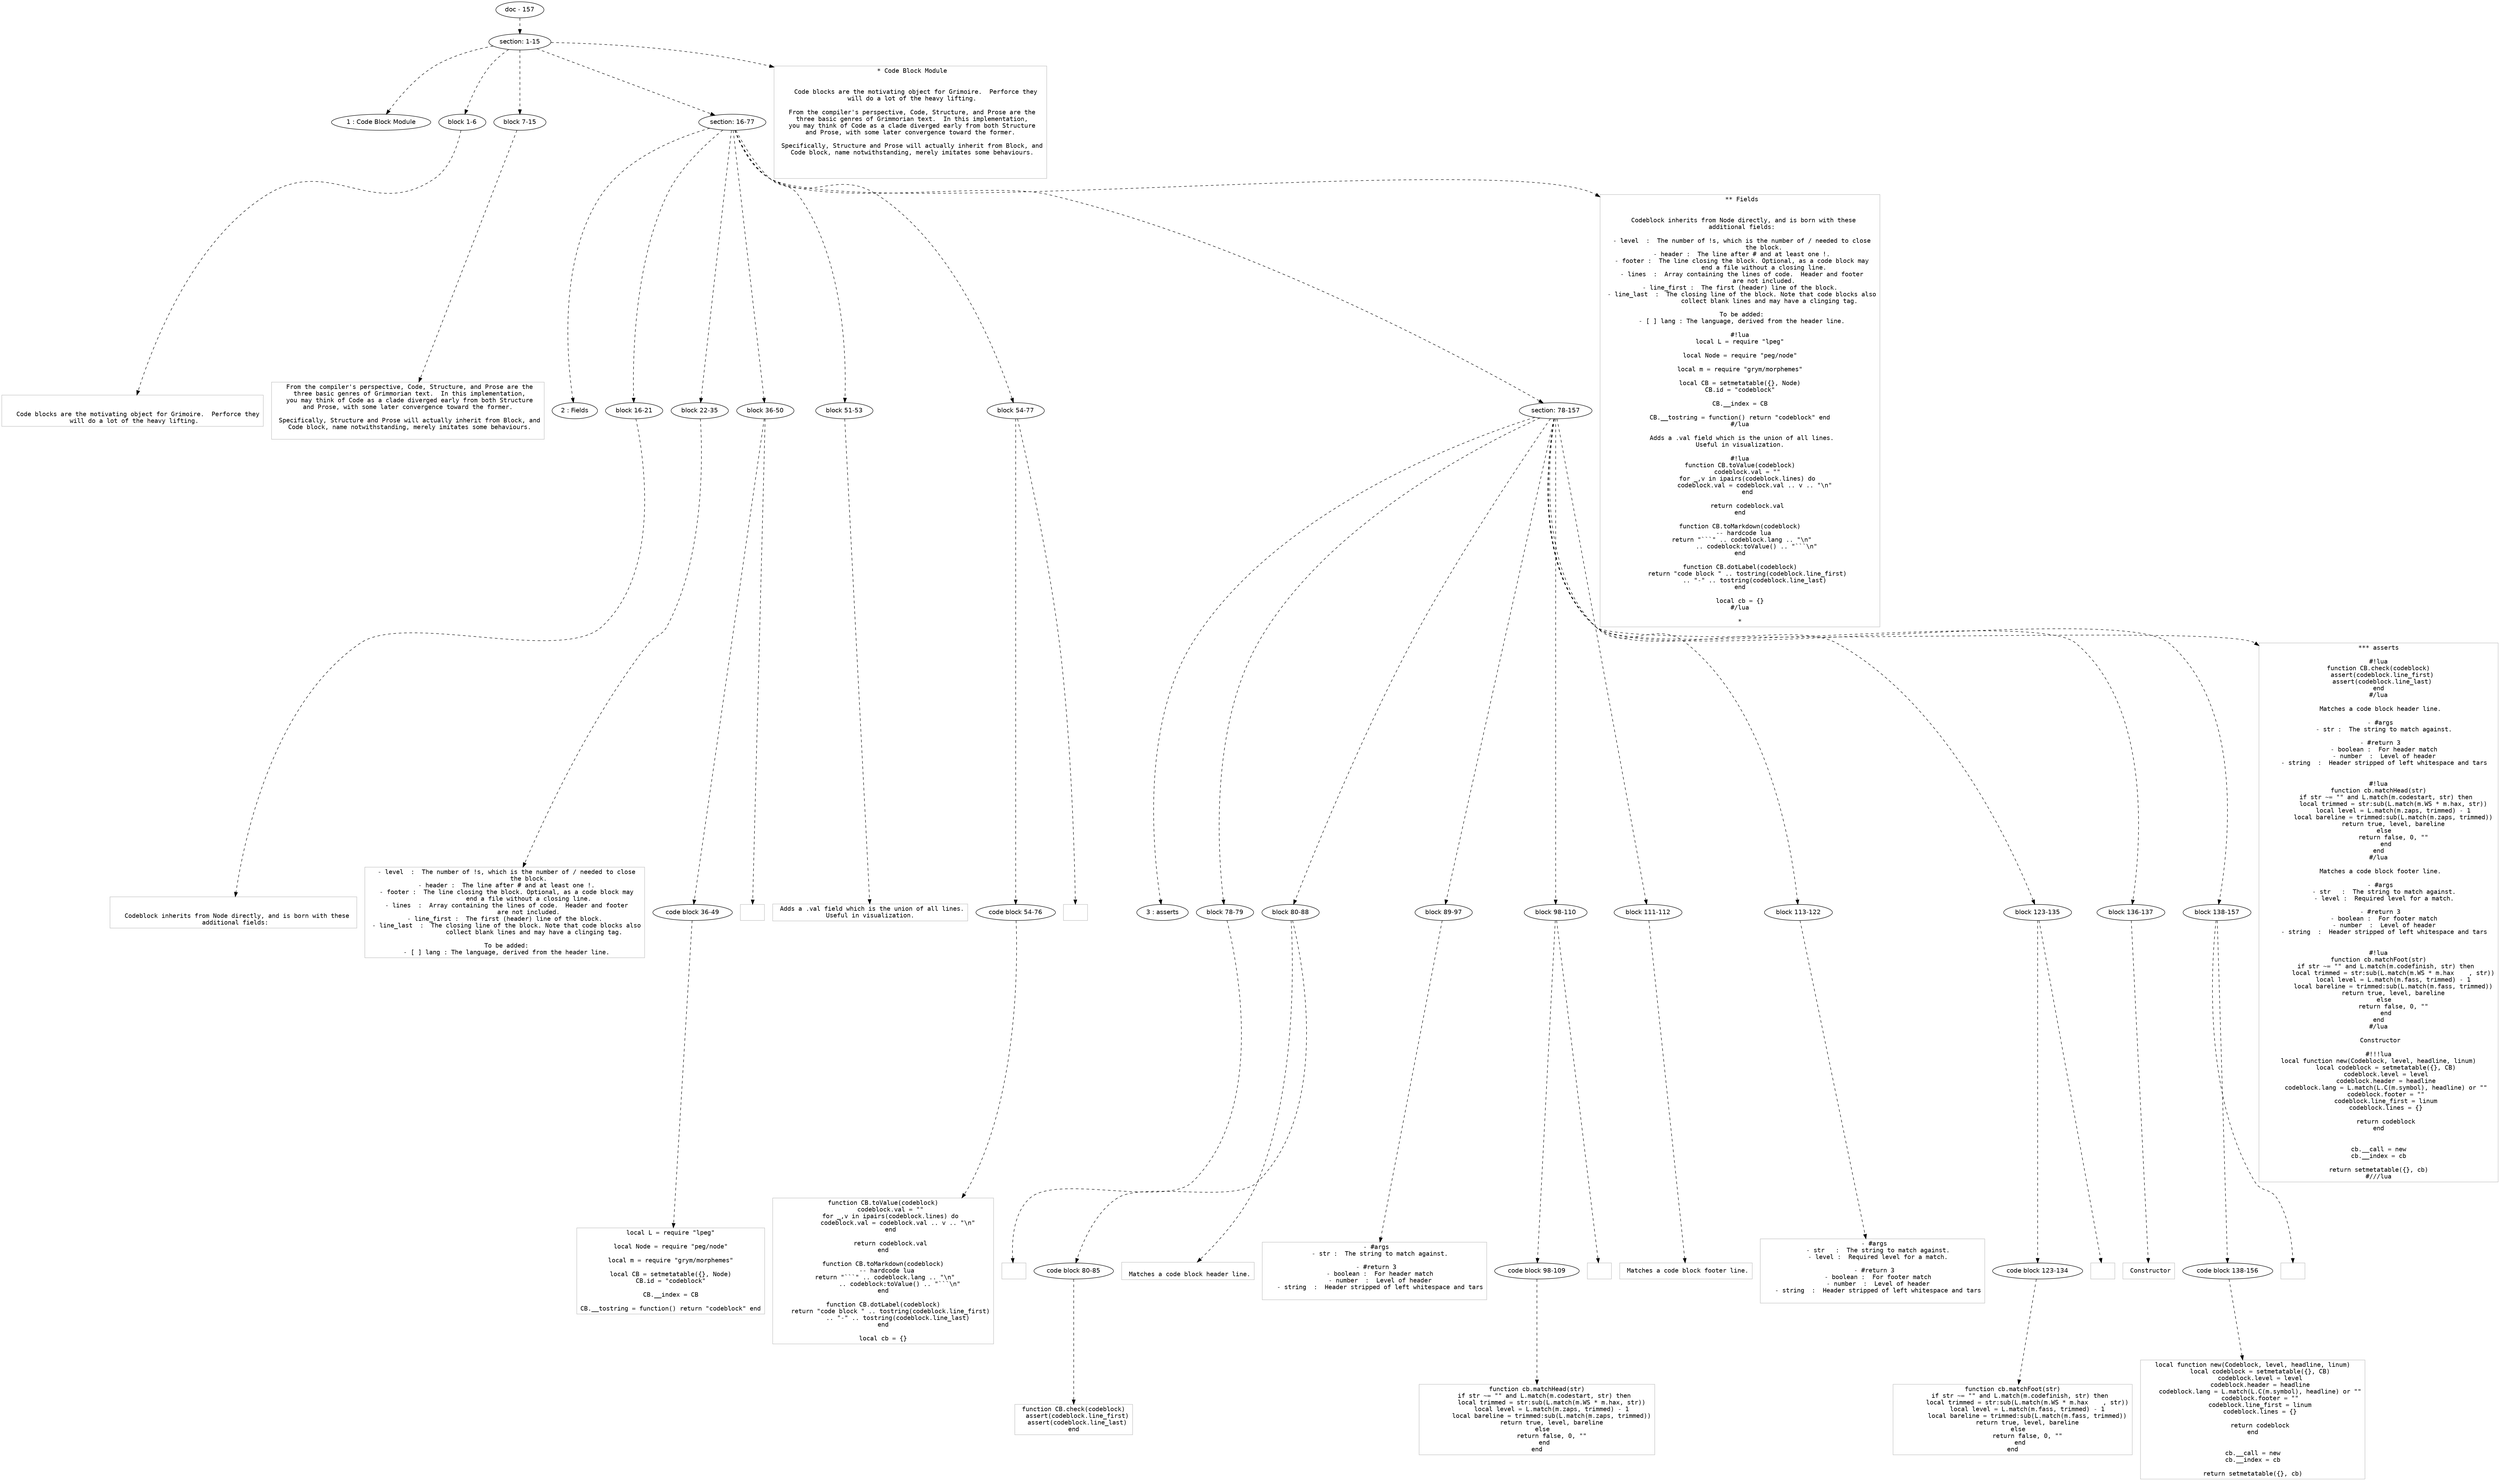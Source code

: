 digraph hierarchy {

node [fontname=Helvetica]
edge [style=dashed]

doc_0 [label="doc - 157"]


doc_0 -> { section_1}
{rank=same; section_1}

section_1 [label="section: 1-15"]


section_1 -> { header_2 block_3 block_4 section_5}
{rank=same; header_2 block_3 block_4 section_5}

header_2 [label="1 : Code Block Module"]

block_3 [label="block 1-6"]

block_4 [label="block 7-15"]

section_5 [label="section: 16-77"]


block_3 -> leaf_6
leaf_6  [color=Gray,shape=rectangle,fontname=Inconsolata,label="

   Code blocks are the motivating object for Grimoire.  Perforce they
 will do a lot of the heavy lifting.
"]
block_4 -> leaf_7
leaf_7  [color=Gray,shape=rectangle,fontname=Inconsolata,label=" From the compiler's perspective, Code, Structure, and Prose are the
 three basic genres of Grimmorian text.  In this implementation,
 you may think of Code as a clade diverged early from both Structure
 and Prose, with some later convergence toward the former. 
 
 Specifically, Structure and Prose will actually inherit from Block, and
 Code block, name notwithstanding, merely imitates some behaviours.
 
"]
section_5 -> { header_8 block_9 block_10 block_11 block_12 block_13 section_14}
{rank=same; header_8 block_9 block_10 block_11 block_12 block_13 section_14}

header_8 [label="2 : Fields"]

block_9 [label="block 16-21"]

block_10 [label="block 22-35"]

block_11 [label="block 36-50"]

block_12 [label="block 51-53"]

block_13 [label="block 54-77"]

section_14 [label="section: 78-157"]


block_9 -> leaf_15
leaf_15  [color=Gray,shape=rectangle,fontname=Inconsolata,label="

   Codeblock inherits from Node directly, and is born with these 
 additional fields:
"]
block_10 -> leaf_16
leaf_16  [color=Gray,shape=rectangle,fontname=Inconsolata,label=" - level  :  The number of !s, which is the number of / needed to close
             the block.
 - header :  The line after # and at least one !.
 - footer :  The line closing the block. Optional, as a code block may
             end a file without a closing line.
 - lines  :  Array containing the lines of code.  Header and footer
             are not included.
 - line_first :  The first (header) line of the block. 
 - line_last  :  The closing line of the block. Note that code blocks also
                 collect blank lines and may have a clinging tag. 
 
 To be added:
 - [ ] lang : The language, derived from the header line.
"]
block_11 -> { codeblock_17}
{rank=same; codeblock_17}

codeblock_17 [label="code block 36-49"]


codeblock_17 -> leaf_18
leaf_18  [color=Gray,shape=rectangle,fontname=Inconsolata,label="local L = require \"lpeg\"

local Node = require \"peg/node\"

local m = require \"grym/morphemes\"

local CB = setmetatable({}, Node)
CB.id = \"codeblock\"

CB.__index = CB

CB.__tostring = function() return \"codeblock\" end"]
block_11 -> leaf_19
leaf_19  [color=Gray,shape=rectangle,fontname=Inconsolata,label=""]
block_12 -> leaf_20
leaf_20  [color=Gray,shape=rectangle,fontname=Inconsolata,label=" Adds a .val field which is the union of all lines.
 Useful in visualization. 
"]
block_13 -> { codeblock_21}
{rank=same; codeblock_21}

codeblock_21 [label="code block 54-76"]


codeblock_21 -> leaf_22
leaf_22  [color=Gray,shape=rectangle,fontname=Inconsolata,label="function CB.toValue(codeblock)
    codeblock.val = \"\"
    for _,v in ipairs(codeblock.lines) do
        codeblock.val = codeblock.val .. v .. \"\\n\"
    end

    return codeblock.val
end

function CB.toMarkdown(codeblock)
  -- hardcode lua
  return \"```\" .. codeblock.lang .. \"\\n\" 
         .. codeblock:toValue() .. \"```\\n\"
end

function CB.dotLabel(codeblock)
    return \"code block \" .. tostring(codeblock.line_first)
        .. \"-\" .. tostring(codeblock.line_last)
end

local cb = {}"]
block_13 -> leaf_23
leaf_23  [color=Gray,shape=rectangle,fontname=Inconsolata,label=""]
section_14 -> { header_24 block_25 block_26 block_27 block_28 block_29 block_30 block_31 block_32 block_33}
{rank=same; header_24 block_25 block_26 block_27 block_28 block_29 block_30 block_31 block_32 block_33}

header_24 [label="3 : asserts"]

block_25 [label="block 78-79"]

block_26 [label="block 80-88"]

block_27 [label="block 89-97"]

block_28 [label="block 98-110"]

block_29 [label="block 111-112"]

block_30 [label="block 113-122"]

block_31 [label="block 123-135"]

block_32 [label="block 136-137"]

block_33 [label="block 138-157"]


block_25 -> leaf_34
leaf_34  [color=Gray,shape=rectangle,fontname=Inconsolata,label=""]
block_26 -> { codeblock_35}
{rank=same; codeblock_35}

codeblock_35 [label="code block 80-85"]


codeblock_35 -> leaf_36
leaf_36  [color=Gray,shape=rectangle,fontname=Inconsolata,label="function CB.check(codeblock)
  assert(codeblock.line_first)
  assert(codeblock.line_last)
end"]
block_26 -> leaf_37
leaf_37  [color=Gray,shape=rectangle,fontname=Inconsolata,label="
 Matches a code block header line.
"]
block_27 -> leaf_38
leaf_38  [color=Gray,shape=rectangle,fontname=Inconsolata,label=" - #args
   - str :  The string to match against.
 
 - #return 3
   - boolean :  For header match
   - number  :  Level of header
   - string  :  Header stripped of left whitespace and tars

"]
block_28 -> { codeblock_39}
{rank=same; codeblock_39}

codeblock_39 [label="code block 98-109"]


codeblock_39 -> leaf_40
leaf_40  [color=Gray,shape=rectangle,fontname=Inconsolata,label="function cb.matchHead(str)
    if str ~= \"\" and L.match(m.codestart, str) then
        local trimmed = str:sub(L.match(m.WS * m.hax, str))
        local level = L.match(m.zaps, trimmed) - 1
        local bareline = trimmed:sub(L.match(m.zaps, trimmed))
        return true, level, bareline
    else 
        return false, 0, \"\"
    end
end"]
block_28 -> leaf_41
leaf_41  [color=Gray,shape=rectangle,fontname=Inconsolata,label=""]
block_29 -> leaf_42
leaf_42  [color=Gray,shape=rectangle,fontname=Inconsolata,label=" Matches a code block footer line.
"]
block_30 -> leaf_43
leaf_43  [color=Gray,shape=rectangle,fontname=Inconsolata,label=" - #args
   - str   :  The string to match against.
   - level :  Required level for a match.
 
 - #return 3
   - boolean :  For footer match
   - number  :  Level of header
   - string  :  Header stripped of left whitespace and tars

"]
block_31 -> { codeblock_44}
{rank=same; codeblock_44}

codeblock_44 [label="code block 123-134"]


codeblock_44 -> leaf_45
leaf_45  [color=Gray,shape=rectangle,fontname=Inconsolata,label="function cb.matchFoot(str)
    if str ~= \"\" and L.match(m.codefinish, str) then
        local trimmed = str:sub(L.match(m.WS * m.hax    , str))
        local level = L.match(m.fass, trimmed) - 1
        local bareline = trimmed:sub(L.match(m.fass, trimmed))
        return true, level, bareline
    else 
        return false, 0, \"\"
    end
end"]
block_31 -> leaf_46
leaf_46  [color=Gray,shape=rectangle,fontname=Inconsolata,label=""]
block_32 -> leaf_47
leaf_47  [color=Gray,shape=rectangle,fontname=Inconsolata,label=" Constructor
"]
block_33 -> { codeblock_48}
{rank=same; codeblock_48}

codeblock_48 [label="code block 138-156"]


codeblock_48 -> leaf_49
leaf_49  [color=Gray,shape=rectangle,fontname=Inconsolata,label="local function new(Codeblock, level, headline, linum)
    local codeblock = setmetatable({}, CB)
    codeblock.level = level
    codeblock.header = headline
    codeblock.lang = L.match(L.C(m.symbol), headline) or \"\"
    codeblock.footer = \"\"
    codeblock.line_first = linum
    codeblock.lines = {}

    return codeblock
end


cb.__call = new
cb.__index = cb

return setmetatable({}, cb)"]
block_33 -> leaf_50
leaf_50  [color=Gray,shape=rectangle,fontname=Inconsolata,label=""]
section_14 -> leaf_51
leaf_51  [color=Gray,shape=rectangle,fontname=Inconsolata,label="*** asserts

#!lua
function CB.check(codeblock)
  assert(codeblock.line_first)
  assert(codeblock.line_last)
end
#/lua

 Matches a code block header line.

 - #args
   - str :  The string to match against.
 
 - #return 3
   - boolean :  For header match
   - number  :  Level of header
   - string  :  Header stripped of left whitespace and tars


#!lua
function cb.matchHead(str)
    if str ~= \"\" and L.match(m.codestart, str) then
        local trimmed = str:sub(L.match(m.WS * m.hax, str))
        local level = L.match(m.zaps, trimmed) - 1
        local bareline = trimmed:sub(L.match(m.zaps, trimmed))
        return true, level, bareline
    else 
        return false, 0, \"\"
    end
end
#/lua

 Matches a code block footer line.

 - #args
   - str   :  The string to match against.
   - level :  Required level for a match.
 
 - #return 3
   - boolean :  For footer match
   - number  :  Level of header
   - string  :  Header stripped of left whitespace and tars


#!lua
function cb.matchFoot(str)
    if str ~= \"\" and L.match(m.codefinish, str) then
        local trimmed = str:sub(L.match(m.WS * m.hax    , str))
        local level = L.match(m.fass, trimmed) - 1
        local bareline = trimmed:sub(L.match(m.fass, trimmed))
        return true, level, bareline
    else 
        return false, 0, \"\"
    end
end
#/lua

 Constructor

#!!!lua
local function new(Codeblock, level, headline, linum)
    local codeblock = setmetatable({}, CB)
    codeblock.level = level
    codeblock.header = headline
    codeblock.lang = L.match(L.C(m.symbol), headline) or \"\"
    codeblock.footer = \"\"
    codeblock.line_first = linum
    codeblock.lines = {}

    return codeblock
end


cb.__call = new
cb.__index = cb

return setmetatable({}, cb)
#///lua"]
section_5 -> leaf_52
leaf_52  [color=Gray,shape=rectangle,fontname=Inconsolata,label=" ** Fields


   Codeblock inherits from Node directly, and is born with these 
 additional fields:

 - level  :  The number of !s, which is the number of / needed to close
             the block.
 - header :  The line after # and at least one !.
 - footer :  The line closing the block. Optional, as a code block may
             end a file without a closing line.
 - lines  :  Array containing the lines of code.  Header and footer
             are not included.
 - line_first :  The first (header) line of the block. 
 - line_last  :  The closing line of the block. Note that code blocks also
                 collect blank lines and may have a clinging tag. 
 
 To be added:
 - [ ] lang : The language, derived from the header line.

#!lua
local L = require \"lpeg\"

local Node = require \"peg/node\"

local m = require \"grym/morphemes\"

local CB = setmetatable({}, Node)
CB.id = \"codeblock\"

CB.__index = CB

CB.__tostring = function() return \"codeblock\" end
#/lua

 Adds a .val field which is the union of all lines.
 Useful in visualization. 

#!lua
function CB.toValue(codeblock)
    codeblock.val = \"\"
    for _,v in ipairs(codeblock.lines) do
        codeblock.val = codeblock.val .. v .. \"\\n\"
    end

    return codeblock.val
end

function CB.toMarkdown(codeblock)
  -- hardcode lua
  return \"```\" .. codeblock.lang .. \"\\n\" 
         .. codeblock:toValue() .. \"```\\n\"
end

function CB.dotLabel(codeblock)
    return \"code block \" .. tostring(codeblock.line_first)
        .. \"-\" .. tostring(codeblock.line_last)
end

local cb = {}
#/lua

*"]
section_1 -> leaf_53
leaf_53  [color=Gray,shape=rectangle,fontname=Inconsolata,label=" * Code Block Module


   Code blocks are the motivating object for Grimoire.  Perforce they
 will do a lot of the heavy lifting.

 From the compiler's perspective, Code, Structure, and Prose are the
 three basic genres of Grimmorian text.  In this implementation,
 you may think of Code as a clade diverged early from both Structure
 and Prose, with some later convergence toward the former. 
 
 Specifically, Structure and Prose will actually inherit from Block, and
 Code block, name notwithstanding, merely imitates some behaviours.
 

 "]

}
